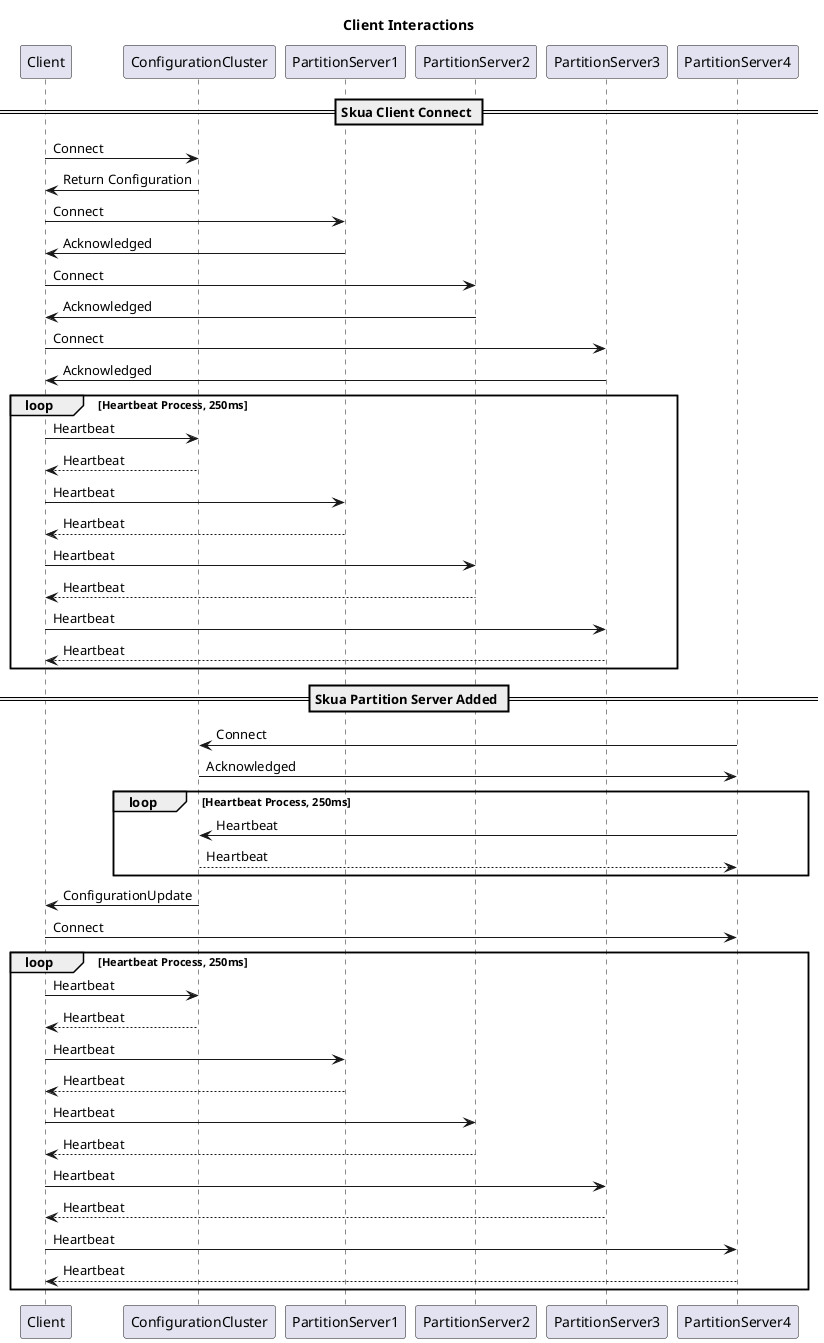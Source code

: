 @startuml
'https://plantuml.com/sequence-diagram

title Client Interactions

== Skua Client Connect ==

Client -> ConfigurationCluster : Connect
ConfigurationCluster -> Client : Return Configuration
Client -> PartitionServer1 : Connect
PartitionServer1 -> Client : Acknowledged
Client -> PartitionServer2 : Connect
PartitionServer2 -> Client : Acknowledged
Client -> PartitionServer3 : Connect
PartitionServer3 -> Client : Acknowledged

loop Heartbeat Process, 250ms
    Client -> ConfigurationCluster : Heartbeat
    ConfigurationCluster --> Client : Heartbeat
    Client -> PartitionServer1 : Heartbeat
    PartitionServer1  --> Client : Heartbeat
    Client -> PartitionServer2 : Heartbeat
    PartitionServer2  --> Client : Heartbeat
    Client -> PartitionServer3 : Heartbeat
    PartitionServer3  --> Client : Heartbeat
end

== Skua Partition Server Added ==

PartitionServer4 -> ConfigurationCluster : Connect
ConfigurationCluster -> PartitionServer4 : Acknowledged
loop Heartbeat Process, 250ms
    PartitionServer4 -> ConfigurationCluster : Heartbeat
    ConfigurationCluster --> PartitionServer4 : Heartbeat
end
ConfigurationCluster -> Client : ConfigurationUpdate
Client -> PartitionServer4 : Connect

loop Heartbeat Process, 250ms
    Client -> ConfigurationCluster : Heartbeat
    ConfigurationCluster --> Client : Heartbeat
    Client -> PartitionServer1 : Heartbeat
    PartitionServer1  --> Client : Heartbeat
    Client -> PartitionServer2 : Heartbeat
    PartitionServer2  --> Client : Heartbeat
    Client -> PartitionServer3 : Heartbeat
    PartitionServer3  --> Client : Heartbeat
    Client -> PartitionServer4 : Heartbeat
    PartitionServer4  --> Client : Heartbeat
end



@enduml

